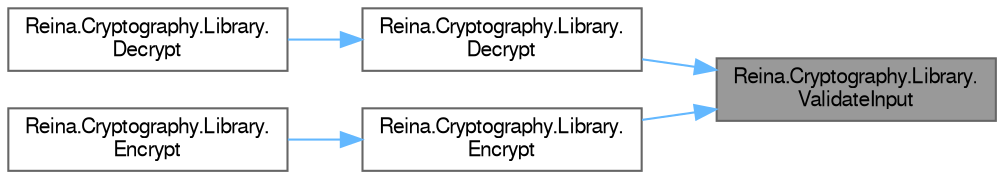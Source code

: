 digraph "Reina.Cryptography.Library.ValidateInput"
{
 // LATEX_PDF_SIZE
  bgcolor="transparent";
  edge [fontname=FreeSans,fontsize=10,labelfontname=FreeSans,labelfontsize=10];
  node [fontname=FreeSans,fontsize=10,shape=box,height=0.2,width=0.4];
  rankdir="RL";
  Node1 [id="Node000001",label="Reina.Cryptography.Library.\lValidateInput",height=0.2,width=0.4,color="gray40", fillcolor="grey60", style="filled", fontcolor="black",tooltip="Validates the input string and key names, ensuring they are not null or empty and adhere to the expec..."];
  Node1 -> Node2 [id="edge1_Node000001_Node000002",dir="back",color="steelblue1",style="solid",tooltip=" "];
  Node2 [id="Node000002",label="Reina.Cryptography.Library.\lDecrypt",height=0.2,width=0.4,color="grey40", fillcolor="white", style="filled",URL="$class_reina_1_1_cryptography_1_1_library.html#a98ecb713792622e2faac792d3f31015c",tooltip="Decrypts a Base64-encoded string using three distinct keys for Twofish, Serpent, and AES encryption a..."];
  Node2 -> Node3 [id="edge2_Node000002_Node000003",dir="back",color="steelblue1",style="solid",tooltip=" "];
  Node3 [id="Node000003",label="Reina.Cryptography.Library.\lDecrypt",height=0.2,width=0.4,color="grey40", fillcolor="white", style="filled",URL="$class_reina_1_1_cryptography_1_1_library.html#a08e8d9a9e8589565087dac21f0a0fbb8",tooltip="Decrypts a Base64-encoded string synchronously using a specified key retrieved asynchronously from Az..."];
  Node1 -> Node4 [id="edge3_Node000001_Node000004",dir="back",color="steelblue1",style="solid",tooltip=" "];
  Node4 [id="Node000004",label="Reina.Cryptography.Library.\lEncrypt",height=0.2,width=0.4,color="grey40", fillcolor="white", style="filled",URL="$class_reina_1_1_cryptography_1_1_library.html#ab51581b077aa84ccfcfd9b753dd897e6",tooltip="Encrypts a plaintext string using three distinct keys for Twofish, Serpent, and AES encryption algori..."];
  Node4 -> Node5 [id="edge4_Node000004_Node000005",dir="back",color="steelblue1",style="solid",tooltip=" "];
  Node5 [id="Node000005",label="Reina.Cryptography.Library.\lEncrypt",height=0.2,width=0.4,color="grey40", fillcolor="white", style="filled",URL="$class_reina_1_1_cryptography_1_1_library.html#a2dadbd8156744b46de813015772c5b8b",tooltip="Encrypts a plaintext string synchronously using a specified key retrieved asynchronously from Azure K..."];
}
